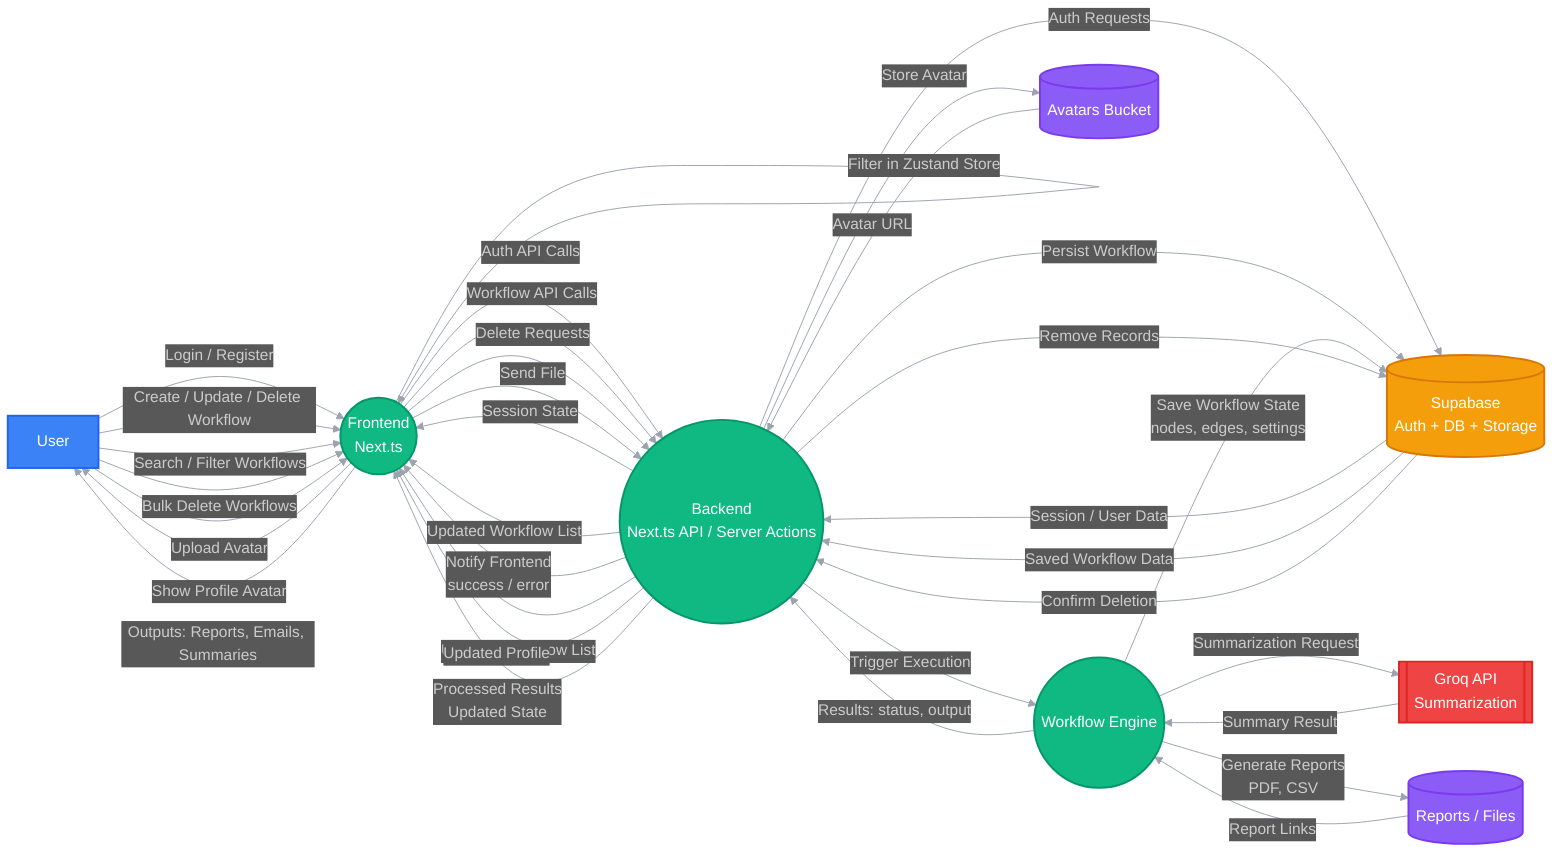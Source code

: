 %%{ init: { 
  'theme': 'dark',
  'themeVariables': {
    'primaryColor': '#3b82f6',
    'primaryTextColor': '#ffffff',
    'primaryBorderColor': '#2563eb',
    'lineColor': '#9ca3af',
    'secondaryColor': '#10b981',
    'tertiaryColor': '#f59e0b',
    'background': '#111827',
    'mainBkg': '#1f2937',
    'secondBkg': '#374151',
    'tertiaryBkg': '#4b5563',
    'darkMode': true,
    'c0': '#3b82f6',
    'c1': '#10b981', 
    'c2': '#f59e0b',
    'c3': '#ef4444',
    'c4': '#8b5cf6',
    'c5': '#06b6d4',
    'c6': '#84cc16',
    'c7': '#f97316'
  }
} }%%
flowchart LR
    %% External Entity
    User[User]
    
    %% Processes
    Frontend((Frontend<br/>Next.ts))
    Backend((Backend<br/>Next.ts API / Server Actions))
    Engine((Workflow Engine))
    
    %% Data Stores
    Supabase[(Supabase<br/>Auth + DB + Storage)]
    Reports[(Reports / Files)]
    Avatars[(Avatars Bucket)]
    
    %% External Service
    Groq[[Groq API<br/>Summarization]]
    
    %% Styling
    classDef userClass fill:#3b82f6,stroke:#2563eb,stroke-width:2px,color:#ffffff
    classDef processClass fill:#10b981,stroke:#059669,stroke-width:2px,color:#ffffff
    classDef dataClass fill:#f59e0b,stroke:#d97706,stroke-width:2px,color:#ffffff
    classDef externalClass fill:#ef4444,stroke:#dc2626,stroke-width:2px,color:#ffffff
    classDef storageClass fill:#8b5cf6,stroke:#7c3aed,stroke-width:2px,color:#ffffff
    
    class User userClass
    class Frontend,Backend,Engine processClass
    class Supabase dataClass
    class Reports,Avatars storageClass
    class Groq externalClass
    
    %% Data Flows - Auth
    User -->|Login / Register| Frontend
    Frontend -->|Auth API Calls| Backend
    Backend -->|Auth Requests| Supabase
    Supabase -->|Session / User Data| Backend
    Backend -->|Session State| Frontend
    
    %% Workflows CRUD
    User -->|Create / Update / Delete Workflow| Frontend
    Frontend -->|Workflow API Calls| Backend
    Backend -->|Persist Workflow| Supabase
    Supabase -->|Saved Workflow Data| Backend
    Backend -->|Updated Workflow List| Frontend
    
    %% Workflow Execution
    Backend -->|Trigger Execution| Engine
    Engine -->|Summarization Request| Groq
    Groq -->|Summary Result| Engine
    Engine -->|Save Workflow State<br/>nodes, edges, settings| Supabase
    Engine -->|Generate Reports<br/>PDF, CSV| Reports
    Reports -->|Report Links| Engine
    Engine -->|Results: status, output| Backend
    Backend -->|Notify Frontend<br/>success / error| Frontend
    
    %% Filtering
    User -->|Search / Filter Workflows| Frontend
    Frontend -->|Filter in Zustand Store| Frontend
    
    %% Bulk Delete
    User -->|Bulk Delete Workflows| Frontend
    Frontend -->|Delete Requests| Backend
    Backend -->|Remove Records| Supabase
    Supabase -->|Confirm Deletion| Backend
    Backend -->|Updated Workflow List| Frontend
    
    %% Avatars
    User -->|Upload Avatar| Frontend
    Frontend -->|Send File| Backend
    Backend -->|Store Avatar| Avatars
    Avatars -->|Avatar URL| Backend
    Backend -->|Updated Profile| Frontend
    Frontend -->|Show Profile Avatar| User
    
    %% Final Outputs
    Backend -->|Processed Results<br/>Updated State| Frontend
    Frontend -->|Outputs: Reports, Emails, Summaries| User